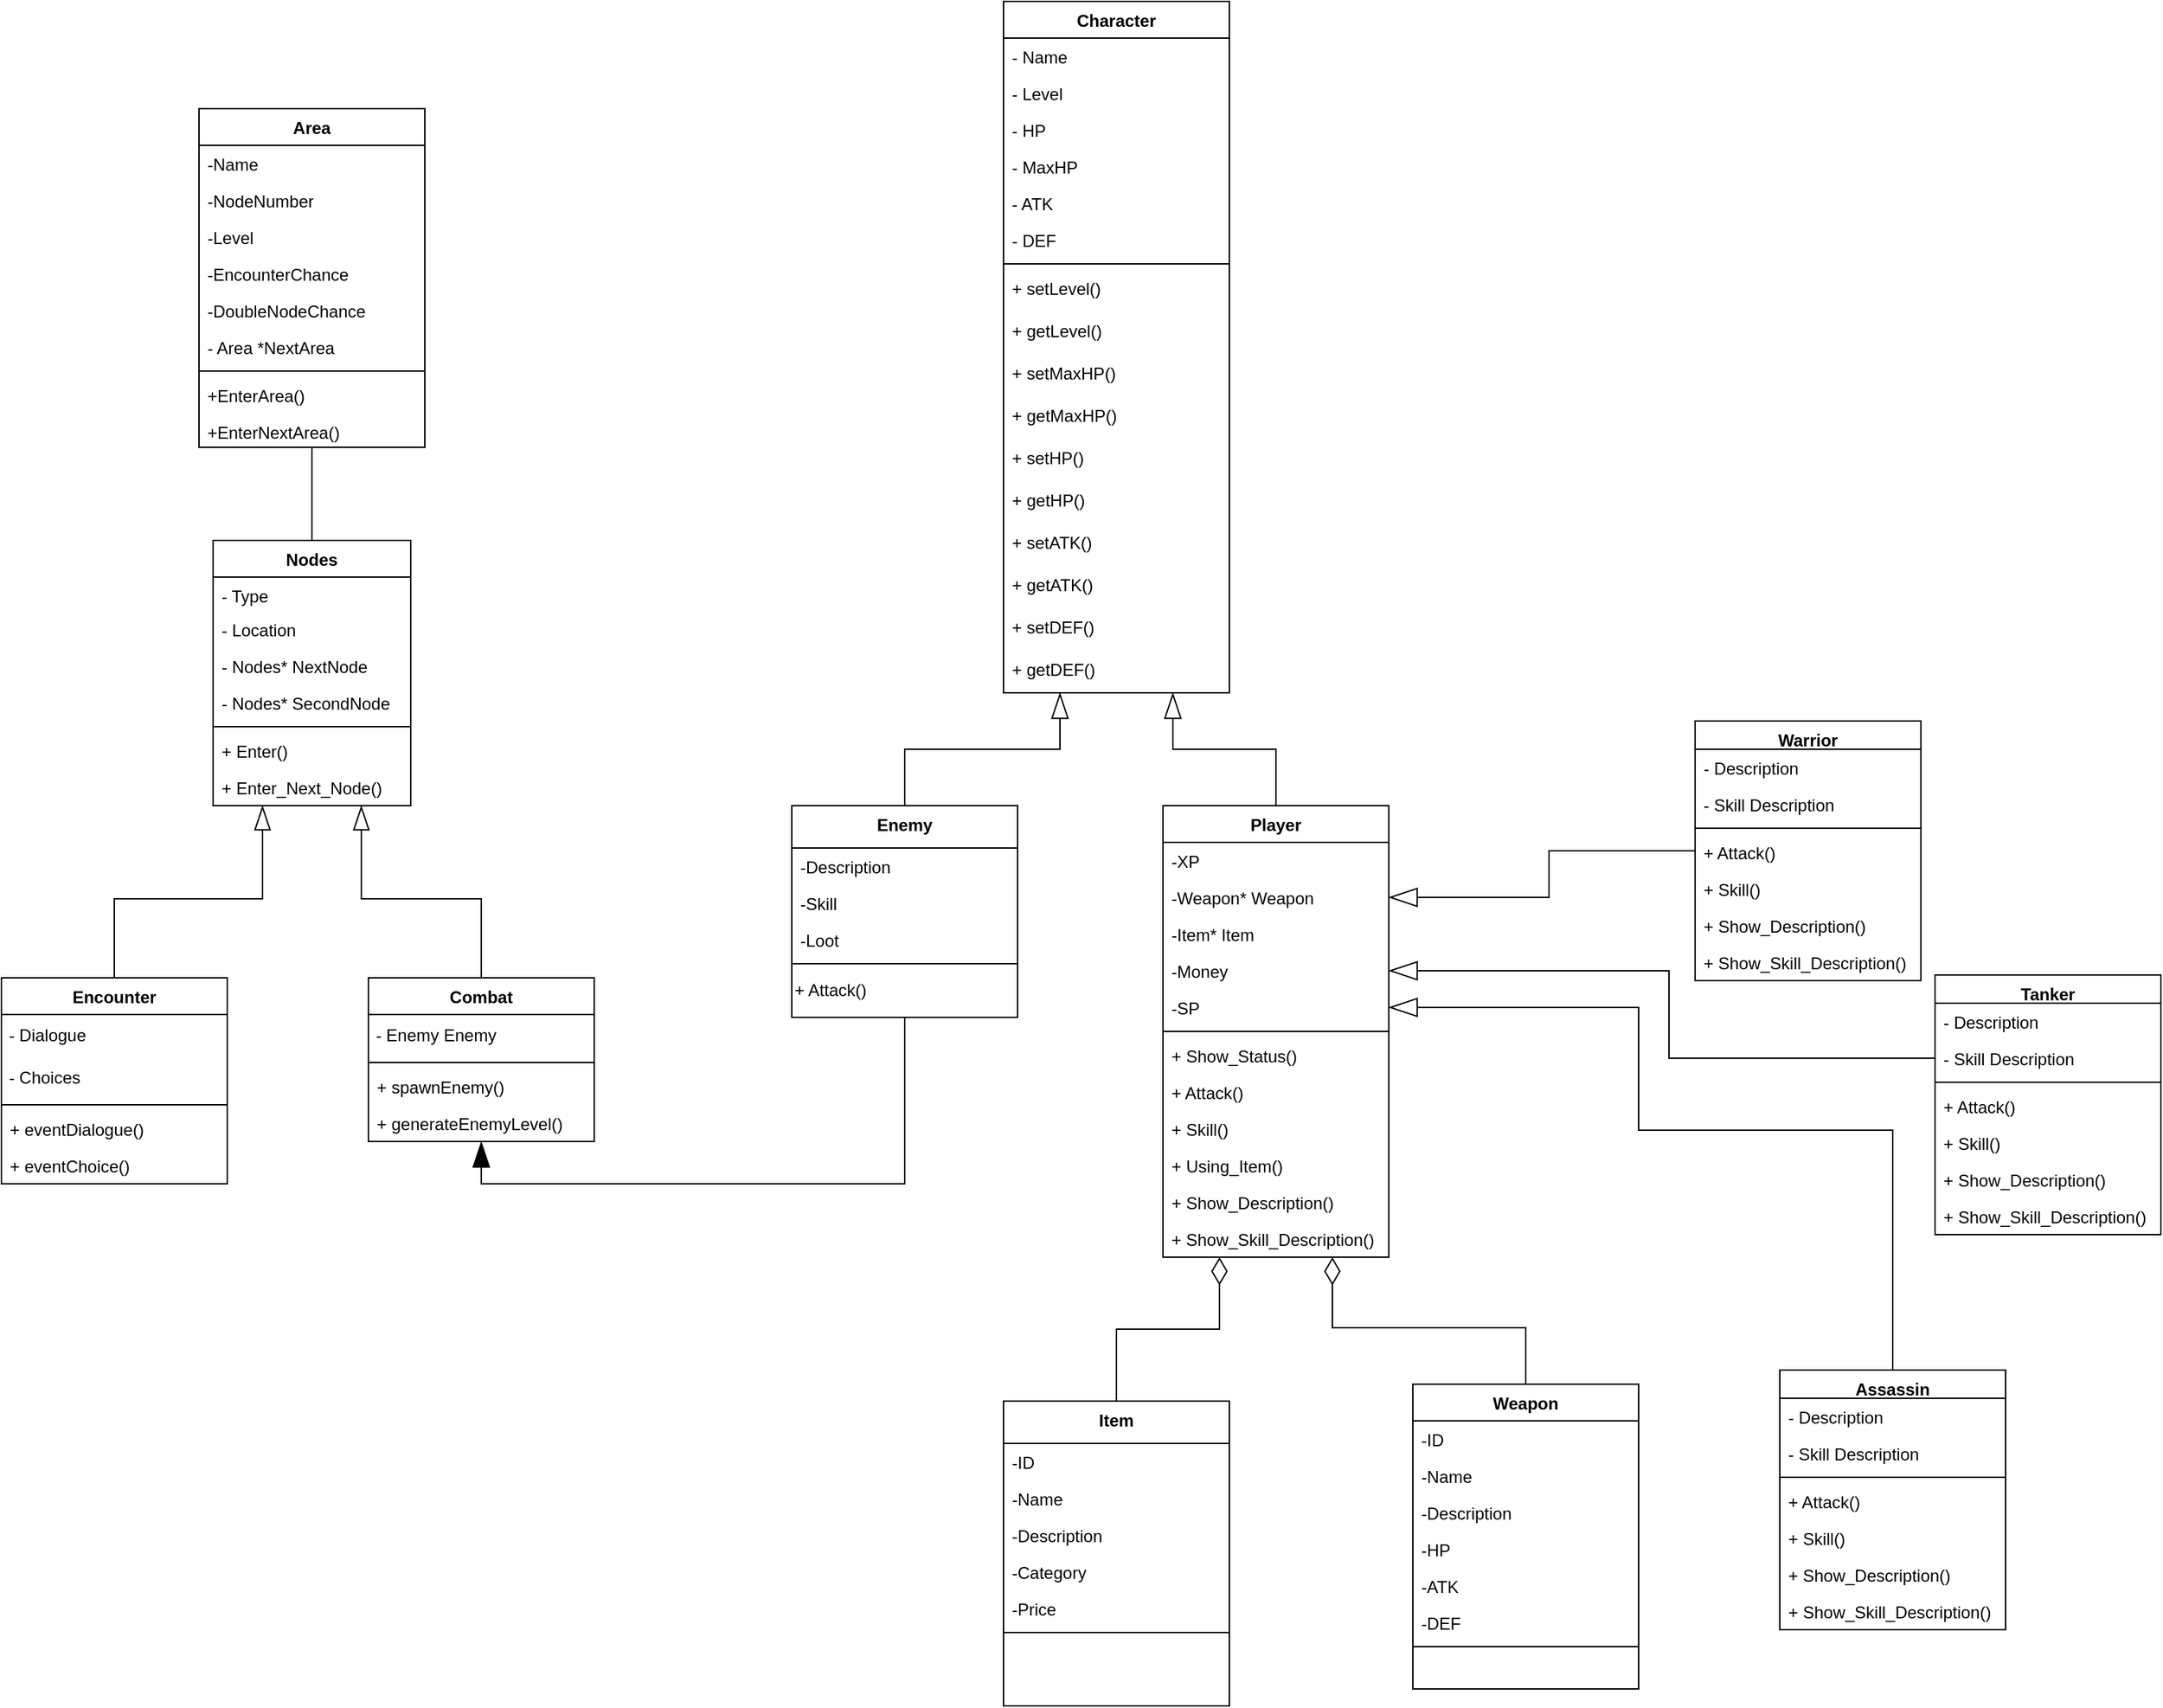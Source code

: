 <mxfile version="22.1.0" type="device">
  <diagram id="C5RBs43oDa-KdzZeNtuy" name="Page-1">
    <mxGraphModel dx="1517" dy="1617" grid="1" gridSize="10" guides="1" tooltips="1" connect="1" arrows="1" fold="1" page="1" pageScale="1" pageWidth="827" pageHeight="1169" math="0" shadow="0">
      <root>
        <mxCell id="WIyWlLk6GJQsqaUBKTNV-0" />
        <mxCell id="WIyWlLk6GJQsqaUBKTNV-1" parent="WIyWlLk6GJQsqaUBKTNV-0" />
        <mxCell id="zkfFHV4jXpPFQw0GAbJ--0" value="Character" style="swimlane;fontStyle=1;align=center;verticalAlign=top;childLayout=stackLayout;horizontal=1;startSize=26;horizontalStack=0;resizeParent=1;resizeLast=0;collapsible=1;marginBottom=0;rounded=0;shadow=0;strokeWidth=1;" parent="WIyWlLk6GJQsqaUBKTNV-1" vertex="1">
          <mxGeometry x="220" y="-50" width="160" height="490" as="geometry">
            <mxRectangle x="230" y="140" width="160" height="26" as="alternateBounds" />
          </mxGeometry>
        </mxCell>
        <mxCell id="zkfFHV4jXpPFQw0GAbJ--1" value="- Name" style="text;align=left;verticalAlign=top;spacingLeft=4;spacingRight=4;overflow=hidden;rotatable=0;points=[[0,0.5],[1,0.5]];portConstraint=eastwest;" parent="zkfFHV4jXpPFQw0GAbJ--0" vertex="1">
          <mxGeometry y="26" width="160" height="26" as="geometry" />
        </mxCell>
        <mxCell id="zkfFHV4jXpPFQw0GAbJ--2" value="- Level" style="text;align=left;verticalAlign=top;spacingLeft=4;spacingRight=4;overflow=hidden;rotatable=0;points=[[0,0.5],[1,0.5]];portConstraint=eastwest;rounded=0;shadow=0;html=0;" parent="zkfFHV4jXpPFQw0GAbJ--0" vertex="1">
          <mxGeometry y="52" width="160" height="26" as="geometry" />
        </mxCell>
        <mxCell id="zkfFHV4jXpPFQw0GAbJ--3" value="- HP" style="text;align=left;verticalAlign=top;spacingLeft=4;spacingRight=4;overflow=hidden;rotatable=0;points=[[0,0.5],[1,0.5]];portConstraint=eastwest;rounded=0;shadow=0;html=0;" parent="zkfFHV4jXpPFQw0GAbJ--0" vertex="1">
          <mxGeometry y="78" width="160" height="26" as="geometry" />
        </mxCell>
        <mxCell id="j1MBZ-xtQ5c-4s9d_Qm3-2" value="- MaxHP" style="text;strokeColor=none;fillColor=none;align=left;verticalAlign=middle;rounded=0;spacingLeft=4;spacingRight=4;" parent="zkfFHV4jXpPFQw0GAbJ--0" vertex="1">
          <mxGeometry y="104" width="160" height="26" as="geometry" />
        </mxCell>
        <mxCell id="j1MBZ-xtQ5c-4s9d_Qm3-3" value="- ATK" style="text;strokeColor=none;fillColor=none;align=left;verticalAlign=middle;rounded=0;spacingLeft=4;spacingRight=4;" parent="zkfFHV4jXpPFQw0GAbJ--0" vertex="1">
          <mxGeometry y="130" width="160" height="26" as="geometry" />
        </mxCell>
        <mxCell id="j1MBZ-xtQ5c-4s9d_Qm3-4" value="- DEF" style="text;strokeColor=none;fillColor=none;align=left;verticalAlign=middle;rounded=0;spacingLeft=4;spacingRight=4;container=0;" parent="zkfFHV4jXpPFQw0GAbJ--0" vertex="1">
          <mxGeometry y="156" width="160" height="26" as="geometry" />
        </mxCell>
        <mxCell id="zkfFHV4jXpPFQw0GAbJ--4" value="" style="line;html=1;strokeWidth=1;align=left;verticalAlign=middle;spacingTop=-1;spacingLeft=3;spacingRight=3;rotatable=0;labelPosition=right;points=[];portConstraint=eastwest;" parent="zkfFHV4jXpPFQw0GAbJ--0" vertex="1">
          <mxGeometry y="182" width="160" height="8" as="geometry" />
        </mxCell>
        <mxCell id="GW412KJ_X1RwlZY7-BEi-10" value="+ setLevel()" style="text;strokeColor=none;fillColor=none;align=left;verticalAlign=top;spacingLeft=4;spacingRight=4;overflow=hidden;rotatable=0;points=[[0,0.5],[1,0.5]];portConstraint=eastwest;whiteSpace=wrap;html=1;" parent="zkfFHV4jXpPFQw0GAbJ--0" vertex="1">
          <mxGeometry y="190" width="160" height="30" as="geometry" />
        </mxCell>
        <mxCell id="GW412KJ_X1RwlZY7-BEi-11" value="+ getLevel()" style="text;strokeColor=none;fillColor=none;align=left;verticalAlign=top;spacingLeft=4;spacingRight=4;overflow=hidden;rotatable=0;points=[[0,0.5],[1,0.5]];portConstraint=eastwest;whiteSpace=wrap;html=1;" parent="zkfFHV4jXpPFQw0GAbJ--0" vertex="1">
          <mxGeometry y="220" width="160" height="30" as="geometry" />
        </mxCell>
        <mxCell id="GW412KJ_X1RwlZY7-BEi-12" value="+ setMaxHP()" style="text;strokeColor=none;fillColor=none;align=left;verticalAlign=top;spacingLeft=4;spacingRight=4;overflow=hidden;rotatable=0;points=[[0,0.5],[1,0.5]];portConstraint=eastwest;whiteSpace=wrap;html=1;" parent="zkfFHV4jXpPFQw0GAbJ--0" vertex="1">
          <mxGeometry y="250" width="160" height="30" as="geometry" />
        </mxCell>
        <mxCell id="GW412KJ_X1RwlZY7-BEi-13" value="+ getMaxHP()" style="text;strokeColor=none;fillColor=none;align=left;verticalAlign=top;spacingLeft=4;spacingRight=4;overflow=hidden;rotatable=0;points=[[0,0.5],[1,0.5]];portConstraint=eastwest;whiteSpace=wrap;html=1;" parent="zkfFHV4jXpPFQw0GAbJ--0" vertex="1">
          <mxGeometry y="280" width="160" height="30" as="geometry" />
        </mxCell>
        <mxCell id="GW412KJ_X1RwlZY7-BEi-14" value="+ setHP()" style="text;strokeColor=none;fillColor=none;align=left;verticalAlign=top;spacingLeft=4;spacingRight=4;overflow=hidden;rotatable=0;points=[[0,0.5],[1,0.5]];portConstraint=eastwest;whiteSpace=wrap;html=1;" parent="zkfFHV4jXpPFQw0GAbJ--0" vertex="1">
          <mxGeometry y="310" width="160" height="30" as="geometry" />
        </mxCell>
        <mxCell id="GW412KJ_X1RwlZY7-BEi-15" value="+ getHP()" style="text;strokeColor=none;fillColor=none;align=left;verticalAlign=top;spacingLeft=4;spacingRight=4;overflow=hidden;rotatable=0;points=[[0,0.5],[1,0.5]];portConstraint=eastwest;whiteSpace=wrap;html=1;" parent="zkfFHV4jXpPFQw0GAbJ--0" vertex="1">
          <mxGeometry y="340" width="160" height="30" as="geometry" />
        </mxCell>
        <mxCell id="GW412KJ_X1RwlZY7-BEi-16" value="+ setATK()" style="text;strokeColor=none;fillColor=none;align=left;verticalAlign=top;spacingLeft=4;spacingRight=4;overflow=hidden;rotatable=0;points=[[0,0.5],[1,0.5]];portConstraint=eastwest;whiteSpace=wrap;html=1;" parent="zkfFHV4jXpPFQw0GAbJ--0" vertex="1">
          <mxGeometry y="370" width="160" height="30" as="geometry" />
        </mxCell>
        <mxCell id="GW412KJ_X1RwlZY7-BEi-17" value="+ getATK()" style="text;strokeColor=none;fillColor=none;align=left;verticalAlign=top;spacingLeft=4;spacingRight=4;overflow=hidden;rotatable=0;points=[[0,0.5],[1,0.5]];portConstraint=eastwest;whiteSpace=wrap;html=1;" parent="zkfFHV4jXpPFQw0GAbJ--0" vertex="1">
          <mxGeometry y="400" width="160" height="30" as="geometry" />
        </mxCell>
        <mxCell id="GW412KJ_X1RwlZY7-BEi-18" value="+ setDEF()" style="text;strokeColor=none;fillColor=none;align=left;verticalAlign=top;spacingLeft=4;spacingRight=4;overflow=hidden;rotatable=0;points=[[0,0.5],[1,0.5]];portConstraint=eastwest;whiteSpace=wrap;html=1;" parent="zkfFHV4jXpPFQw0GAbJ--0" vertex="1">
          <mxGeometry y="430" width="160" height="30" as="geometry" />
        </mxCell>
        <mxCell id="GW412KJ_X1RwlZY7-BEi-19" value="+ getDEF()" style="text;strokeColor=none;fillColor=none;align=left;verticalAlign=top;spacingLeft=4;spacingRight=4;overflow=hidden;rotatable=0;points=[[0,0.5],[1,0.5]];portConstraint=eastwest;whiteSpace=wrap;html=1;" parent="zkfFHV4jXpPFQw0GAbJ--0" vertex="1">
          <mxGeometry y="460" width="160" height="30" as="geometry" />
        </mxCell>
        <mxCell id="zkfFHV4jXpPFQw0GAbJ--17" value="Player" style="swimlane;fontStyle=1;align=center;verticalAlign=top;childLayout=stackLayout;horizontal=1;startSize=26;horizontalStack=0;resizeParent=1;resizeLast=0;collapsible=1;marginBottom=0;rounded=0;shadow=0;strokeWidth=1;" parent="WIyWlLk6GJQsqaUBKTNV-1" vertex="1">
          <mxGeometry x="333" y="520" width="160" height="320" as="geometry">
            <mxRectangle x="550" y="140" width="160" height="26" as="alternateBounds" />
          </mxGeometry>
        </mxCell>
        <mxCell id="zkfFHV4jXpPFQw0GAbJ--18" value="-XP" style="text;align=left;verticalAlign=top;spacingLeft=4;spacingRight=4;overflow=hidden;rotatable=0;points=[[0,0.5],[1,0.5]];portConstraint=eastwest;" parent="zkfFHV4jXpPFQw0GAbJ--17" vertex="1">
          <mxGeometry y="26" width="160" height="26" as="geometry" />
        </mxCell>
        <mxCell id="zkfFHV4jXpPFQw0GAbJ--19" value="-Weapon* Weapon" style="text;align=left;verticalAlign=top;spacingLeft=4;spacingRight=4;overflow=hidden;rotatable=0;points=[[0,0.5],[1,0.5]];portConstraint=eastwest;rounded=0;shadow=0;html=0;" parent="zkfFHV4jXpPFQw0GAbJ--17" vertex="1">
          <mxGeometry y="52" width="160" height="26" as="geometry" />
        </mxCell>
        <mxCell id="zkfFHV4jXpPFQw0GAbJ--20" value="-Item* Item" style="text;align=left;verticalAlign=top;spacingLeft=4;spacingRight=4;overflow=hidden;rotatable=0;points=[[0,0.5],[1,0.5]];portConstraint=eastwest;rounded=0;shadow=0;html=0;" parent="zkfFHV4jXpPFQw0GAbJ--17" vertex="1">
          <mxGeometry y="78" width="160" height="26" as="geometry" />
        </mxCell>
        <mxCell id="zkfFHV4jXpPFQw0GAbJ--21" value="-Money" style="text;align=left;verticalAlign=top;spacingLeft=4;spacingRight=4;overflow=hidden;rotatable=0;points=[[0,0.5],[1,0.5]];portConstraint=eastwest;rounded=0;shadow=0;html=0;" parent="zkfFHV4jXpPFQw0GAbJ--17" vertex="1">
          <mxGeometry y="104" width="160" height="26" as="geometry" />
        </mxCell>
        <mxCell id="zkfFHV4jXpPFQw0GAbJ--22" value="-SP" style="text;align=left;verticalAlign=top;spacingLeft=4;spacingRight=4;overflow=hidden;rotatable=0;points=[[0,0.5],[1,0.5]];portConstraint=eastwest;rounded=0;shadow=0;html=0;" parent="zkfFHV4jXpPFQw0GAbJ--17" vertex="1">
          <mxGeometry y="130" width="160" height="26" as="geometry" />
        </mxCell>
        <mxCell id="zkfFHV4jXpPFQw0GAbJ--23" value="" style="line;html=1;strokeWidth=1;align=left;verticalAlign=middle;spacingTop=-1;spacingLeft=3;spacingRight=3;rotatable=0;labelPosition=right;points=[];portConstraint=eastwest;" parent="zkfFHV4jXpPFQw0GAbJ--17" vertex="1">
          <mxGeometry y="156" width="160" height="8" as="geometry" />
        </mxCell>
        <mxCell id="NoEFr3qqF8aWPMN4GbIH-27" value="+ Show_Status()" style="text;strokeColor=none;fillColor=none;align=left;verticalAlign=top;spacingLeft=4;spacingRight=4;overflow=hidden;rotatable=0;points=[[0,0.5],[1,0.5]];portConstraint=eastwest;whiteSpace=wrap;html=1;" parent="zkfFHV4jXpPFQw0GAbJ--17" vertex="1">
          <mxGeometry y="164" width="160" height="26" as="geometry" />
        </mxCell>
        <mxCell id="NoEFr3qqF8aWPMN4GbIH-24" value="+ Attack()" style="text;strokeColor=none;fillColor=none;align=left;verticalAlign=top;spacingLeft=4;spacingRight=4;overflow=hidden;rotatable=0;points=[[0,0.5],[1,0.5]];portConstraint=eastwest;whiteSpace=wrap;html=1;" parent="zkfFHV4jXpPFQw0GAbJ--17" vertex="1">
          <mxGeometry y="190" width="160" height="26" as="geometry" />
        </mxCell>
        <mxCell id="NoEFr3qqF8aWPMN4GbIH-25" value="+ Skill()" style="text;strokeColor=none;fillColor=none;align=left;verticalAlign=top;spacingLeft=4;spacingRight=4;overflow=hidden;rotatable=0;points=[[0,0.5],[1,0.5]];portConstraint=eastwest;whiteSpace=wrap;html=1;" parent="zkfFHV4jXpPFQw0GAbJ--17" vertex="1">
          <mxGeometry y="216" width="160" height="26" as="geometry" />
        </mxCell>
        <mxCell id="NoEFr3qqF8aWPMN4GbIH-26" value="+ Using_Item()" style="text;strokeColor=none;fillColor=none;align=left;verticalAlign=top;spacingLeft=4;spacingRight=4;overflow=hidden;rotatable=0;points=[[0,0.5],[1,0.5]];portConstraint=eastwest;whiteSpace=wrap;html=1;" parent="zkfFHV4jXpPFQw0GAbJ--17" vertex="1">
          <mxGeometry y="242" width="160" height="26" as="geometry" />
        </mxCell>
        <mxCell id="1esIye4fEpsCU5UyYnM3-0" value="+ Show_Description()" style="text;strokeColor=none;fillColor=none;align=left;verticalAlign=top;spacingLeft=4;spacingRight=4;overflow=hidden;rotatable=0;points=[[0,0.5],[1,0.5]];portConstraint=eastwest;whiteSpace=wrap;html=1;" parent="zkfFHV4jXpPFQw0GAbJ--17" vertex="1">
          <mxGeometry y="268" width="160" height="26" as="geometry" />
        </mxCell>
        <mxCell id="1esIye4fEpsCU5UyYnM3-1" value="+ Show_Skill_Description()" style="text;strokeColor=none;fillColor=none;align=left;verticalAlign=top;spacingLeft=4;spacingRight=4;overflow=hidden;rotatable=0;points=[[0,0.5],[1,0.5]];portConstraint=eastwest;whiteSpace=wrap;html=1;" parent="zkfFHV4jXpPFQw0GAbJ--17" vertex="1">
          <mxGeometry y="294" width="160" height="26" as="geometry" />
        </mxCell>
        <mxCell id="j1MBZ-xtQ5c-4s9d_Qm3-5" value="" style="endArrow=blockThin;endSize=16;endFill=0;html=1;rounded=0;exitX=0.5;exitY=0;exitDx=0;exitDy=0;entryX=0.75;entryY=1;entryDx=0;entryDy=0;edgeStyle=orthogonalEdgeStyle;" parent="WIyWlLk6GJQsqaUBKTNV-1" source="zkfFHV4jXpPFQw0GAbJ--17" target="zkfFHV4jXpPFQw0GAbJ--0" edge="1">
          <mxGeometry width="160" relative="1" as="geometry">
            <mxPoint x="290" y="440" as="sourcePoint" />
            <mxPoint x="300" y="330" as="targetPoint" />
          </mxGeometry>
        </mxCell>
        <mxCell id="j1MBZ-xtQ5c-4s9d_Qm3-16" value="Enemy" style="swimlane;fontStyle=1;align=center;verticalAlign=top;childLayout=stackLayout;horizontal=1;startSize=30;horizontalStack=0;resizeParent=1;resizeLast=0;collapsible=1;marginBottom=0;rounded=0;shadow=0;strokeWidth=1;" parent="WIyWlLk6GJQsqaUBKTNV-1" vertex="1">
          <mxGeometry x="70" y="520" width="160" height="150" as="geometry">
            <mxRectangle x="550" y="140" width="160" height="26" as="alternateBounds" />
          </mxGeometry>
        </mxCell>
        <mxCell id="j1MBZ-xtQ5c-4s9d_Qm3-17" value="-Description" style="text;align=left;verticalAlign=top;spacingLeft=4;spacingRight=4;overflow=hidden;rotatable=0;points=[[0,0.5],[1,0.5]];portConstraint=eastwest;" parent="j1MBZ-xtQ5c-4s9d_Qm3-16" vertex="1">
          <mxGeometry y="30" width="160" height="26" as="geometry" />
        </mxCell>
        <mxCell id="j1MBZ-xtQ5c-4s9d_Qm3-18" value="-Skill" style="text;align=left;verticalAlign=top;spacingLeft=4;spacingRight=4;overflow=hidden;rotatable=0;points=[[0,0.5],[1,0.5]];portConstraint=eastwest;rounded=0;shadow=0;html=0;" parent="j1MBZ-xtQ5c-4s9d_Qm3-16" vertex="1">
          <mxGeometry y="56" width="160" height="26" as="geometry" />
        </mxCell>
        <mxCell id="j1MBZ-xtQ5c-4s9d_Qm3-19" value="-Loot" style="text;align=left;verticalAlign=top;spacingLeft=4;spacingRight=4;overflow=hidden;rotatable=0;points=[[0,0.5],[1,0.5]];portConstraint=eastwest;rounded=0;shadow=0;html=0;" parent="j1MBZ-xtQ5c-4s9d_Qm3-16" vertex="1">
          <mxGeometry y="82" width="160" height="26" as="geometry" />
        </mxCell>
        <mxCell id="j1MBZ-xtQ5c-4s9d_Qm3-22" value="" style="line;html=1;strokeWidth=1;align=left;verticalAlign=middle;spacingTop=-1;spacingLeft=3;spacingRight=3;rotatable=0;labelPosition=right;points=[];portConstraint=eastwest;" parent="j1MBZ-xtQ5c-4s9d_Qm3-16" vertex="1">
          <mxGeometry y="108" width="160" height="8" as="geometry" />
        </mxCell>
        <mxCell id="gaWIYoMzO8PmXiTsMrva-2" value="+ Attack()" style="text;html=1;align=left;verticalAlign=middle;resizable=0;points=[];autosize=1;strokeColor=none;fillColor=none;" parent="j1MBZ-xtQ5c-4s9d_Qm3-16" vertex="1">
          <mxGeometry y="116" width="160" height="30" as="geometry" />
        </mxCell>
        <mxCell id="j1MBZ-xtQ5c-4s9d_Qm3-31" value="" style="endArrow=blockThin;endSize=16;endFill=0;html=1;rounded=0;exitX=0.5;exitY=0;exitDx=0;exitDy=0;entryX=0.25;entryY=1;entryDx=0;entryDy=0;edgeStyle=orthogonalEdgeStyle;" parent="WIyWlLk6GJQsqaUBKTNV-1" source="j1MBZ-xtQ5c-4s9d_Qm3-16" target="zkfFHV4jXpPFQw0GAbJ--0" edge="1">
          <mxGeometry width="160" relative="1" as="geometry">
            <mxPoint x="390" y="460" as="sourcePoint" />
            <mxPoint x="270" y="336" as="targetPoint" />
          </mxGeometry>
        </mxCell>
        <mxCell id="1esIye4fEpsCU5UyYnM3-3" style="edgeStyle=orthogonalEdgeStyle;rounded=0;orthogonalLoop=1;jettySize=auto;html=1;exitX=0.5;exitY=0;exitDx=0;exitDy=0;endArrow=diamondThin;endFill=0;endSize=17;entryX=0.75;entryY=1;entryDx=0;entryDy=0;" parent="WIyWlLk6GJQsqaUBKTNV-1" source="j1MBZ-xtQ5c-4s9d_Qm3-32" target="zkfFHV4jXpPFQw0GAbJ--17" edge="1">
          <mxGeometry relative="1" as="geometry">
            <mxPoint x="510" y="850" as="targetPoint" />
          </mxGeometry>
        </mxCell>
        <mxCell id="j1MBZ-xtQ5c-4s9d_Qm3-32" value="Weapon" style="swimlane;fontStyle=1;align=center;verticalAlign=top;childLayout=stackLayout;horizontal=1;startSize=26;horizontalStack=0;resizeParent=1;resizeLast=0;collapsible=1;marginBottom=0;rounded=0;shadow=0;strokeWidth=1;" parent="WIyWlLk6GJQsqaUBKTNV-1" vertex="1">
          <mxGeometry x="510" y="930" width="160" height="216" as="geometry">
            <mxRectangle x="550" y="140" width="160" height="26" as="alternateBounds" />
          </mxGeometry>
        </mxCell>
        <mxCell id="j1MBZ-xtQ5c-4s9d_Qm3-33" value="-ID" style="text;align=left;verticalAlign=top;spacingLeft=4;spacingRight=4;overflow=hidden;rotatable=0;points=[[0,0.5],[1,0.5]];portConstraint=eastwest;" parent="j1MBZ-xtQ5c-4s9d_Qm3-32" vertex="1">
          <mxGeometry y="26" width="160" height="26" as="geometry" />
        </mxCell>
        <mxCell id="j1MBZ-xtQ5c-4s9d_Qm3-34" value="-Name" style="text;align=left;verticalAlign=top;spacingLeft=4;spacingRight=4;overflow=hidden;rotatable=0;points=[[0,0.5],[1,0.5]];portConstraint=eastwest;rounded=0;shadow=0;html=0;" parent="j1MBZ-xtQ5c-4s9d_Qm3-32" vertex="1">
          <mxGeometry y="52" width="160" height="26" as="geometry" />
        </mxCell>
        <mxCell id="j1MBZ-xtQ5c-4s9d_Qm3-35" value="-Description" style="text;align=left;verticalAlign=top;spacingLeft=4;spacingRight=4;overflow=hidden;rotatable=0;points=[[0,0.5],[1,0.5]];portConstraint=eastwest;rounded=0;shadow=0;html=0;" parent="j1MBZ-xtQ5c-4s9d_Qm3-32" vertex="1">
          <mxGeometry y="78" width="160" height="26" as="geometry" />
        </mxCell>
        <mxCell id="j1MBZ-xtQ5c-4s9d_Qm3-37" value="-HP" style="text;align=left;verticalAlign=top;spacingLeft=4;spacingRight=4;overflow=hidden;rotatable=0;points=[[0,0.5],[1,0.5]];portConstraint=eastwest;rounded=0;shadow=0;html=0;" parent="j1MBZ-xtQ5c-4s9d_Qm3-32" vertex="1">
          <mxGeometry y="104" width="160" height="26" as="geometry" />
        </mxCell>
        <mxCell id="j1MBZ-xtQ5c-4s9d_Qm3-36" value="-ATK" style="text;align=left;verticalAlign=top;spacingLeft=4;spacingRight=4;overflow=hidden;rotatable=0;points=[[0,0.5],[1,0.5]];portConstraint=eastwest;rounded=0;shadow=0;html=0;" parent="j1MBZ-xtQ5c-4s9d_Qm3-32" vertex="1">
          <mxGeometry y="130" width="160" height="26" as="geometry" />
        </mxCell>
        <mxCell id="j1MBZ-xtQ5c-4s9d_Qm3-46" value="-DEF" style="text;align=left;verticalAlign=top;spacingLeft=4;spacingRight=4;overflow=hidden;rotatable=0;points=[[0,0.5],[1,0.5]];portConstraint=eastwest;rounded=0;shadow=0;html=0;" parent="j1MBZ-xtQ5c-4s9d_Qm3-32" vertex="1">
          <mxGeometry y="156" width="160" height="26" as="geometry" />
        </mxCell>
        <mxCell id="j1MBZ-xtQ5c-4s9d_Qm3-38" value="" style="line;html=1;strokeWidth=1;align=left;verticalAlign=middle;spacingTop=-1;spacingLeft=3;spacingRight=3;rotatable=0;labelPosition=right;points=[];portConstraint=eastwest;" parent="j1MBZ-xtQ5c-4s9d_Qm3-32" vertex="1">
          <mxGeometry y="182" width="160" height="8" as="geometry" />
        </mxCell>
        <mxCell id="j1MBZ-xtQ5c-4s9d_Qm3-39" value="Item" style="swimlane;fontStyle=1;align=center;verticalAlign=top;childLayout=stackLayout;horizontal=1;startSize=30;horizontalStack=0;resizeParent=1;resizeLast=0;collapsible=1;marginBottom=0;rounded=0;shadow=0;strokeWidth=1;" parent="WIyWlLk6GJQsqaUBKTNV-1" vertex="1">
          <mxGeometry x="220" y="942" width="160" height="216" as="geometry">
            <mxRectangle x="550" y="140" width="160" height="26" as="alternateBounds" />
          </mxGeometry>
        </mxCell>
        <mxCell id="j1MBZ-xtQ5c-4s9d_Qm3-40" value="-ID" style="text;align=left;verticalAlign=top;spacingLeft=4;spacingRight=4;overflow=hidden;rotatable=0;points=[[0,0.5],[1,0.5]];portConstraint=eastwest;" parent="j1MBZ-xtQ5c-4s9d_Qm3-39" vertex="1">
          <mxGeometry y="30" width="160" height="26" as="geometry" />
        </mxCell>
        <mxCell id="j1MBZ-xtQ5c-4s9d_Qm3-41" value="-Name" style="text;align=left;verticalAlign=top;spacingLeft=4;spacingRight=4;overflow=hidden;rotatable=0;points=[[0,0.5],[1,0.5]];portConstraint=eastwest;rounded=0;shadow=0;html=0;" parent="j1MBZ-xtQ5c-4s9d_Qm3-39" vertex="1">
          <mxGeometry y="56" width="160" height="26" as="geometry" />
        </mxCell>
        <mxCell id="j1MBZ-xtQ5c-4s9d_Qm3-42" value="-Description" style="text;align=left;verticalAlign=top;spacingLeft=4;spacingRight=4;overflow=hidden;rotatable=0;points=[[0,0.5],[1,0.5]];portConstraint=eastwest;rounded=0;shadow=0;html=0;" parent="j1MBZ-xtQ5c-4s9d_Qm3-39" vertex="1">
          <mxGeometry y="82" width="160" height="26" as="geometry" />
        </mxCell>
        <mxCell id="j1MBZ-xtQ5c-4s9d_Qm3-44" value="-Category" style="text;align=left;verticalAlign=top;spacingLeft=4;spacingRight=4;overflow=hidden;rotatable=0;points=[[0,0.5],[1,0.5]];portConstraint=eastwest;rounded=0;shadow=0;html=0;" parent="j1MBZ-xtQ5c-4s9d_Qm3-39" vertex="1">
          <mxGeometry y="108" width="160" height="26" as="geometry" />
        </mxCell>
        <mxCell id="j1MBZ-xtQ5c-4s9d_Qm3-45" value="-Price" style="text;align=left;verticalAlign=top;spacingLeft=4;spacingRight=4;overflow=hidden;rotatable=0;points=[[0,0.5],[1,0.5]];portConstraint=eastwest;rounded=0;shadow=0;html=0;" parent="j1MBZ-xtQ5c-4s9d_Qm3-39" vertex="1">
          <mxGeometry y="134" width="160" height="26" as="geometry" />
        </mxCell>
        <mxCell id="j1MBZ-xtQ5c-4s9d_Qm3-43" value="" style="line;html=1;strokeWidth=1;align=left;verticalAlign=middle;spacingTop=-1;spacingLeft=3;spacingRight=3;rotatable=0;labelPosition=right;points=[];portConstraint=eastwest;" parent="j1MBZ-xtQ5c-4s9d_Qm3-39" vertex="1">
          <mxGeometry y="160" width="160" height="8" as="geometry" />
        </mxCell>
        <mxCell id="j1MBZ-xtQ5c-4s9d_Qm3-50" value="" style="endArrow=diamondThin;endSize=17;endFill=0;html=1;rounded=0;exitX=0.5;exitY=0;exitDx=0;exitDy=0;edgeStyle=orthogonalEdgeStyle;entryX=0.25;entryY=1;entryDx=0;entryDy=0;" parent="WIyWlLk6GJQsqaUBKTNV-1" source="j1MBZ-xtQ5c-4s9d_Qm3-39" target="zkfFHV4jXpPFQw0GAbJ--17" edge="1">
          <mxGeometry width="160" relative="1" as="geometry">
            <mxPoint x="50" y="780" as="sourcePoint" />
            <mxPoint x="450" y="760" as="targetPoint" />
          </mxGeometry>
        </mxCell>
        <mxCell id="NoEFr3qqF8aWPMN4GbIH-1" style="edgeStyle=orthogonalEdgeStyle;rounded=0;orthogonalLoop=1;jettySize=auto;html=1;endArrow=blockThin;endFill=0;endSize=18;entryX=1;entryY=0.5;entryDx=0;entryDy=0;" parent="WIyWlLk6GJQsqaUBKTNV-1" source="GW412KJ_X1RwlZY7-BEi-20" target="zkfFHV4jXpPFQw0GAbJ--19" edge="1">
          <mxGeometry relative="1" as="geometry">
            <mxPoint x="710" y="650" as="targetPoint" />
          </mxGeometry>
        </mxCell>
        <mxCell id="GW412KJ_X1RwlZY7-BEi-20" value="Warrior" style="swimlane;fontStyle=1;align=center;verticalAlign=top;childLayout=stackLayout;horizontal=1;startSize=20;horizontalStack=0;resizeParent=1;resizeParentMax=0;resizeLast=0;collapsible=1;marginBottom=0;whiteSpace=wrap;html=1;" parent="WIyWlLk6GJQsqaUBKTNV-1" vertex="1">
          <mxGeometry x="710" y="460" width="160" height="184" as="geometry">
            <mxRectangle x="710" y="460" width="80" height="30" as="alternateBounds" />
          </mxGeometry>
        </mxCell>
        <mxCell id="NoEFr3qqF8aWPMN4GbIH-4" value="- Description" style="text;strokeColor=none;fillColor=none;align=left;verticalAlign=top;spacingLeft=4;spacingRight=4;overflow=hidden;rotatable=0;points=[[0,0.5],[1,0.5]];portConstraint=eastwest;whiteSpace=wrap;html=1;" parent="GW412KJ_X1RwlZY7-BEi-20" vertex="1">
          <mxGeometry y="20" width="160" height="26" as="geometry" />
        </mxCell>
        <mxCell id="NoEFr3qqF8aWPMN4GbIH-5" value="- Skill Description" style="text;strokeColor=none;fillColor=none;align=left;verticalAlign=top;spacingLeft=4;spacingRight=4;overflow=hidden;rotatable=0;points=[[0,0.5],[1,0.5]];portConstraint=eastwest;whiteSpace=wrap;html=1;" parent="GW412KJ_X1RwlZY7-BEi-20" vertex="1">
          <mxGeometry y="46" width="160" height="26" as="geometry" />
        </mxCell>
        <mxCell id="GW412KJ_X1RwlZY7-BEi-22" value="" style="line;strokeWidth=1;fillColor=none;align=left;verticalAlign=middle;spacingTop=-1;spacingLeft=3;spacingRight=3;rotatable=0;labelPosition=right;points=[];portConstraint=eastwest;strokeColor=inherit;" parent="GW412KJ_X1RwlZY7-BEi-20" vertex="1">
          <mxGeometry y="72" width="160" height="8" as="geometry" />
        </mxCell>
        <mxCell id="GW412KJ_X1RwlZY7-BEi-23" value="+ Attack()" style="text;strokeColor=none;fillColor=none;align=left;verticalAlign=top;spacingLeft=4;spacingRight=4;overflow=hidden;rotatable=0;points=[[0,0.5],[1,0.5]];portConstraint=eastwest;whiteSpace=wrap;html=1;" parent="GW412KJ_X1RwlZY7-BEi-20" vertex="1">
          <mxGeometry y="80" width="160" height="26" as="geometry" />
        </mxCell>
        <mxCell id="NoEFr3qqF8aWPMN4GbIH-2" value="+ Skill()" style="text;strokeColor=none;fillColor=none;align=left;verticalAlign=top;spacingLeft=4;spacingRight=4;overflow=hidden;rotatable=0;points=[[0,0.5],[1,0.5]];portConstraint=eastwest;whiteSpace=wrap;html=1;" parent="GW412KJ_X1RwlZY7-BEi-20" vertex="1">
          <mxGeometry y="106" width="160" height="26" as="geometry" />
        </mxCell>
        <mxCell id="1esIye4fEpsCU5UyYnM3-4" value="+ Show_Description()" style="text;strokeColor=none;fillColor=none;align=left;verticalAlign=top;spacingLeft=4;spacingRight=4;overflow=hidden;rotatable=0;points=[[0,0.5],[1,0.5]];portConstraint=eastwest;whiteSpace=wrap;html=1;" parent="GW412KJ_X1RwlZY7-BEi-20" vertex="1">
          <mxGeometry y="132" width="160" height="26" as="geometry" />
        </mxCell>
        <mxCell id="1esIye4fEpsCU5UyYnM3-5" value="+ Show_Skill_Description()" style="text;strokeColor=none;fillColor=none;align=left;verticalAlign=top;spacingLeft=4;spacingRight=4;overflow=hidden;rotatable=0;points=[[0,0.5],[1,0.5]];portConstraint=eastwest;whiteSpace=wrap;html=1;" parent="GW412KJ_X1RwlZY7-BEi-20" vertex="1">
          <mxGeometry y="158" width="160" height="26" as="geometry" />
        </mxCell>
        <mxCell id="VRXg3funHBfMm75nyVXk-7" value="Area" style="swimlane;fontStyle=1;align=center;verticalAlign=top;childLayout=stackLayout;horizontal=1;startSize=26;horizontalStack=0;resizeParent=1;resizeParentMax=0;resizeLast=0;collapsible=1;marginBottom=0;whiteSpace=wrap;html=1;container=0;" parent="WIyWlLk6GJQsqaUBKTNV-1" vertex="1">
          <mxGeometry x="-350" y="26" width="160" height="240" as="geometry" />
        </mxCell>
        <mxCell id="VRXg3funHBfMm75nyVXk-8" value="-Name" style="text;strokeColor=none;fillColor=none;align=left;verticalAlign=top;spacingLeft=4;spacingRight=4;overflow=hidden;rotatable=0;points=[[0,0.5],[1,0.5]];portConstraint=eastwest;whiteSpace=wrap;html=1;" parent="VRXg3funHBfMm75nyVXk-7" vertex="1">
          <mxGeometry y="26" width="160" height="26" as="geometry" />
        </mxCell>
        <mxCell id="VRXg3funHBfMm75nyVXk-12" value="-NodeNumber" style="text;strokeColor=none;fillColor=none;align=left;verticalAlign=top;spacingLeft=4;spacingRight=4;overflow=hidden;rotatable=0;points=[[0,0.5],[1,0.5]];portConstraint=eastwest;whiteSpace=wrap;html=1;" parent="VRXg3funHBfMm75nyVXk-7" vertex="1">
          <mxGeometry y="52" width="160" height="26" as="geometry" />
        </mxCell>
        <mxCell id="VRXg3funHBfMm75nyVXk-9" value="-Level" style="text;strokeColor=none;fillColor=none;align=left;verticalAlign=top;spacingLeft=4;spacingRight=4;overflow=hidden;rotatable=0;points=[[0,0.5],[1,0.5]];portConstraint=eastwest;whiteSpace=wrap;html=1;" parent="VRXg3funHBfMm75nyVXk-7" vertex="1">
          <mxGeometry y="78" width="160" height="26" as="geometry" />
        </mxCell>
        <mxCell id="VRXg3funHBfMm75nyVXk-14" value="-EncounterChance" style="text;strokeColor=none;fillColor=none;align=left;verticalAlign=top;spacingLeft=4;spacingRight=4;overflow=hidden;rotatable=0;points=[[0,0.5],[1,0.5]];portConstraint=eastwest;whiteSpace=wrap;html=1;" parent="VRXg3funHBfMm75nyVXk-7" vertex="1">
          <mxGeometry y="104" width="160" height="26" as="geometry" />
        </mxCell>
        <mxCell id="VRXg3funHBfMm75nyVXk-13" value="-DoubleNodeChance" style="text;strokeColor=none;fillColor=none;align=left;verticalAlign=top;spacingLeft=4;spacingRight=4;overflow=hidden;rotatable=0;points=[[0,0.5],[1,0.5]];portConstraint=eastwest;whiteSpace=wrap;html=1;" parent="VRXg3funHBfMm75nyVXk-7" vertex="1">
          <mxGeometry y="130" width="160" height="26" as="geometry" />
        </mxCell>
        <mxCell id="gaWIYoMzO8PmXiTsMrva-3" value="- Area *NextArea" style="text;strokeColor=none;fillColor=none;align=left;verticalAlign=top;spacingLeft=4;spacingRight=4;overflow=hidden;rotatable=0;points=[[0,0.5],[1,0.5]];portConstraint=eastwest;whiteSpace=wrap;html=1;" parent="VRXg3funHBfMm75nyVXk-7" vertex="1">
          <mxGeometry y="156" width="160" height="26" as="geometry" />
        </mxCell>
        <mxCell id="VRXg3funHBfMm75nyVXk-10" value="" style="line;strokeWidth=1;fillColor=none;align=left;verticalAlign=middle;spacingTop=-1;spacingLeft=3;spacingRight=3;rotatable=0;labelPosition=right;points=[];portConstraint=eastwest;strokeColor=inherit;" parent="VRXg3funHBfMm75nyVXk-7" vertex="1">
          <mxGeometry y="182" width="160" height="8" as="geometry" />
        </mxCell>
        <mxCell id="VRXg3funHBfMm75nyVXk-11" value="+EnterArea()" style="text;strokeColor=none;fillColor=none;align=left;verticalAlign=top;spacingLeft=4;spacingRight=4;overflow=hidden;rotatable=0;points=[[0,0.5],[1,0.5]];portConstraint=eastwest;whiteSpace=wrap;html=1;" parent="VRXg3funHBfMm75nyVXk-7" vertex="1">
          <mxGeometry y="190" width="160" height="26" as="geometry" />
        </mxCell>
        <mxCell id="gaWIYoMzO8PmXiTsMrva-4" value="+EnterNextArea()" style="text;strokeColor=none;fillColor=none;align=left;verticalAlign=top;spacingLeft=4;spacingRight=4;overflow=hidden;rotatable=0;points=[[0,0.5],[1,0.5]];portConstraint=eastwest;whiteSpace=wrap;html=1;" parent="VRXg3funHBfMm75nyVXk-7" vertex="1">
          <mxGeometry y="216" width="160" height="24" as="geometry" />
        </mxCell>
        <mxCell id="NoEFr3qqF8aWPMN4GbIH-6" value="Tanker" style="swimlane;fontStyle=1;align=center;verticalAlign=top;childLayout=stackLayout;horizontal=1;startSize=20;horizontalStack=0;resizeParent=1;resizeParentMax=0;resizeLast=0;collapsible=1;marginBottom=0;whiteSpace=wrap;html=1;" parent="WIyWlLk6GJQsqaUBKTNV-1" vertex="1">
          <mxGeometry x="880" y="640" width="160" height="184" as="geometry">
            <mxRectangle x="820" y="610" width="80" height="30" as="alternateBounds" />
          </mxGeometry>
        </mxCell>
        <mxCell id="NoEFr3qqF8aWPMN4GbIH-7" value="- Description" style="text;strokeColor=none;fillColor=none;align=left;verticalAlign=top;spacingLeft=4;spacingRight=4;overflow=hidden;rotatable=0;points=[[0,0.5],[1,0.5]];portConstraint=eastwest;whiteSpace=wrap;html=1;" parent="NoEFr3qqF8aWPMN4GbIH-6" vertex="1">
          <mxGeometry y="20" width="160" height="26" as="geometry" />
        </mxCell>
        <mxCell id="NoEFr3qqF8aWPMN4GbIH-8" value="- Skill Description" style="text;strokeColor=none;fillColor=none;align=left;verticalAlign=top;spacingLeft=4;spacingRight=4;overflow=hidden;rotatable=0;points=[[0,0.5],[1,0.5]];portConstraint=eastwest;whiteSpace=wrap;html=1;" parent="NoEFr3qqF8aWPMN4GbIH-6" vertex="1">
          <mxGeometry y="46" width="160" height="26" as="geometry" />
        </mxCell>
        <mxCell id="NoEFr3qqF8aWPMN4GbIH-9" value="" style="line;strokeWidth=1;fillColor=none;align=left;verticalAlign=middle;spacingTop=-1;spacingLeft=3;spacingRight=3;rotatable=0;labelPosition=right;points=[];portConstraint=eastwest;strokeColor=inherit;" parent="NoEFr3qqF8aWPMN4GbIH-6" vertex="1">
          <mxGeometry y="72" width="160" height="8" as="geometry" />
        </mxCell>
        <mxCell id="NoEFr3qqF8aWPMN4GbIH-10" value="+ Attack()" style="text;strokeColor=none;fillColor=none;align=left;verticalAlign=top;spacingLeft=4;spacingRight=4;overflow=hidden;rotatable=0;points=[[0,0.5],[1,0.5]];portConstraint=eastwest;whiteSpace=wrap;html=1;" parent="NoEFr3qqF8aWPMN4GbIH-6" vertex="1">
          <mxGeometry y="80" width="160" height="26" as="geometry" />
        </mxCell>
        <mxCell id="NoEFr3qqF8aWPMN4GbIH-11" value="+ Skill()" style="text;strokeColor=none;fillColor=none;align=left;verticalAlign=top;spacingLeft=4;spacingRight=4;overflow=hidden;rotatable=0;points=[[0,0.5],[1,0.5]];portConstraint=eastwest;whiteSpace=wrap;html=1;" parent="NoEFr3qqF8aWPMN4GbIH-6" vertex="1">
          <mxGeometry y="106" width="160" height="26" as="geometry" />
        </mxCell>
        <mxCell id="1esIye4fEpsCU5UyYnM3-6" value="+ Show_Description()" style="text;strokeColor=none;fillColor=none;align=left;verticalAlign=top;spacingLeft=4;spacingRight=4;overflow=hidden;rotatable=0;points=[[0,0.5],[1,0.5]];portConstraint=eastwest;whiteSpace=wrap;html=1;" parent="NoEFr3qqF8aWPMN4GbIH-6" vertex="1">
          <mxGeometry y="132" width="160" height="26" as="geometry" />
        </mxCell>
        <mxCell id="1esIye4fEpsCU5UyYnM3-7" value="+ Show_Skill_Description()" style="text;strokeColor=none;fillColor=none;align=left;verticalAlign=top;spacingLeft=4;spacingRight=4;overflow=hidden;rotatable=0;points=[[0,0.5],[1,0.5]];portConstraint=eastwest;whiteSpace=wrap;html=1;" parent="NoEFr3qqF8aWPMN4GbIH-6" vertex="1">
          <mxGeometry y="158" width="160" height="26" as="geometry" />
        </mxCell>
        <mxCell id="NoEFr3qqF8aWPMN4GbIH-12" value="Assassin" style="swimlane;fontStyle=1;align=center;verticalAlign=top;childLayout=stackLayout;horizontal=1;startSize=20;horizontalStack=0;resizeParent=1;resizeParentMax=0;resizeLast=0;collapsible=1;marginBottom=0;whiteSpace=wrap;html=1;" parent="WIyWlLk6GJQsqaUBKTNV-1" vertex="1">
          <mxGeometry x="770" y="920" width="160" height="184" as="geometry" />
        </mxCell>
        <mxCell id="NoEFr3qqF8aWPMN4GbIH-13" value="- Description" style="text;strokeColor=none;fillColor=none;align=left;verticalAlign=top;spacingLeft=4;spacingRight=4;overflow=hidden;rotatable=0;points=[[0,0.5],[1,0.5]];portConstraint=eastwest;whiteSpace=wrap;html=1;" parent="NoEFr3qqF8aWPMN4GbIH-12" vertex="1">
          <mxGeometry y="20" width="160" height="26" as="geometry" />
        </mxCell>
        <mxCell id="NoEFr3qqF8aWPMN4GbIH-14" value="- Skill Description" style="text;strokeColor=none;fillColor=none;align=left;verticalAlign=top;spacingLeft=4;spacingRight=4;overflow=hidden;rotatable=0;points=[[0,0.5],[1,0.5]];portConstraint=eastwest;whiteSpace=wrap;html=1;" parent="NoEFr3qqF8aWPMN4GbIH-12" vertex="1">
          <mxGeometry y="46" width="160" height="26" as="geometry" />
        </mxCell>
        <mxCell id="NoEFr3qqF8aWPMN4GbIH-15" value="" style="line;strokeWidth=1;fillColor=none;align=left;verticalAlign=middle;spacingTop=-1;spacingLeft=3;spacingRight=3;rotatable=0;labelPosition=right;points=[];portConstraint=eastwest;strokeColor=inherit;" parent="NoEFr3qqF8aWPMN4GbIH-12" vertex="1">
          <mxGeometry y="72" width="160" height="8" as="geometry" />
        </mxCell>
        <mxCell id="NoEFr3qqF8aWPMN4GbIH-16" value="+ Attack()" style="text;strokeColor=none;fillColor=none;align=left;verticalAlign=top;spacingLeft=4;spacingRight=4;overflow=hidden;rotatable=0;points=[[0,0.5],[1,0.5]];portConstraint=eastwest;whiteSpace=wrap;html=1;" parent="NoEFr3qqF8aWPMN4GbIH-12" vertex="1">
          <mxGeometry y="80" width="160" height="26" as="geometry" />
        </mxCell>
        <mxCell id="NoEFr3qqF8aWPMN4GbIH-17" value="+ Skill()" style="text;strokeColor=none;fillColor=none;align=left;verticalAlign=top;spacingLeft=4;spacingRight=4;overflow=hidden;rotatable=0;points=[[0,0.5],[1,0.5]];portConstraint=eastwest;whiteSpace=wrap;html=1;" parent="NoEFr3qqF8aWPMN4GbIH-12" vertex="1">
          <mxGeometry y="106" width="160" height="26" as="geometry" />
        </mxCell>
        <mxCell id="1esIye4fEpsCU5UyYnM3-8" value="+ Show_Description()" style="text;strokeColor=none;fillColor=none;align=left;verticalAlign=top;spacingLeft=4;spacingRight=4;overflow=hidden;rotatable=0;points=[[0,0.5],[1,0.5]];portConstraint=eastwest;whiteSpace=wrap;html=1;" parent="NoEFr3qqF8aWPMN4GbIH-12" vertex="1">
          <mxGeometry y="132" width="160" height="26" as="geometry" />
        </mxCell>
        <mxCell id="1esIye4fEpsCU5UyYnM3-9" value="+ Show_Skill_Description()" style="text;strokeColor=none;fillColor=none;align=left;verticalAlign=top;spacingLeft=4;spacingRight=4;overflow=hidden;rotatable=0;points=[[0,0.5],[1,0.5]];portConstraint=eastwest;whiteSpace=wrap;html=1;" parent="NoEFr3qqF8aWPMN4GbIH-12" vertex="1">
          <mxGeometry y="158" width="160" height="26" as="geometry" />
        </mxCell>
        <mxCell id="NoEFr3qqF8aWPMN4GbIH-18" style="edgeStyle=orthogonalEdgeStyle;rounded=0;orthogonalLoop=1;jettySize=auto;html=1;entryX=1;entryY=0.5;entryDx=0;entryDy=0;endArrow=blockThin;endFill=0;endSize=18;exitX=0;exitY=0.5;exitDx=0;exitDy=0;strokeColor=default;jumpStyle=none;" parent="WIyWlLk6GJQsqaUBKTNV-1" source="NoEFr3qqF8aWPMN4GbIH-8" target="zkfFHV4jXpPFQw0GAbJ--21" edge="1">
          <mxGeometry relative="1" as="geometry" />
        </mxCell>
        <mxCell id="NoEFr3qqF8aWPMN4GbIH-19" style="edgeStyle=orthogonalEdgeStyle;rounded=0;orthogonalLoop=1;jettySize=auto;html=1;entryX=1;entryY=0.5;entryDx=0;entryDy=0;endArrow=blockThin;endFill=0;endSize=18;exitX=0.5;exitY=0;exitDx=0;exitDy=0;jumpStyle=none;" parent="WIyWlLk6GJQsqaUBKTNV-1" source="NoEFr3qqF8aWPMN4GbIH-12" target="zkfFHV4jXpPFQw0GAbJ--22" edge="1">
          <mxGeometry relative="1" as="geometry">
            <mxPoint x="830" y="686" as="sourcePoint" />
            <mxPoint x="540" y="657" as="targetPoint" />
            <Array as="points">
              <mxPoint x="850" y="750" />
              <mxPoint x="670" y="750" />
            </Array>
          </mxGeometry>
        </mxCell>
        <mxCell id="TNrZdUfuLJOtntBGzCuf-0" value="Encounter" style="swimlane;fontStyle=1;align=center;verticalAlign=top;childLayout=stackLayout;horizontal=1;startSize=26;horizontalStack=0;resizeParent=1;resizeParentMax=0;resizeLast=0;collapsible=1;marginBottom=0;whiteSpace=wrap;html=1;" parent="WIyWlLk6GJQsqaUBKTNV-1" vertex="1">
          <mxGeometry x="-490" y="642" width="160" height="146" as="geometry" />
        </mxCell>
        <mxCell id="dYkZNDvObk6c5QmlQ_CH-8" value="&amp;nbsp;- Dialogue" style="text;strokeColor=none;align=left;fillColor=none;html=1;verticalAlign=middle;whiteSpace=wrap;rounded=0;" vertex="1" parent="TNrZdUfuLJOtntBGzCuf-0">
          <mxGeometry y="26" width="160" height="30" as="geometry" />
        </mxCell>
        <mxCell id="dYkZNDvObk6c5QmlQ_CH-9" value="&amp;nbsp;- Choices" style="text;strokeColor=none;align=left;fillColor=none;html=1;verticalAlign=middle;whiteSpace=wrap;rounded=0;" vertex="1" parent="TNrZdUfuLJOtntBGzCuf-0">
          <mxGeometry y="56" width="160" height="30" as="geometry" />
        </mxCell>
        <mxCell id="TNrZdUfuLJOtntBGzCuf-2" value="" style="line;strokeWidth=1;fillColor=none;align=left;verticalAlign=middle;spacingTop=-1;spacingLeft=3;spacingRight=3;rotatable=0;labelPosition=right;points=[];portConstraint=eastwest;strokeColor=inherit;" parent="TNrZdUfuLJOtntBGzCuf-0" vertex="1">
          <mxGeometry y="86" width="160" height="8" as="geometry" />
        </mxCell>
        <mxCell id="TNrZdUfuLJOtntBGzCuf-3" value="+ eventDialogue()" style="text;strokeColor=none;fillColor=none;align=left;verticalAlign=top;spacingLeft=4;spacingRight=4;overflow=hidden;rotatable=0;points=[[0,0.5],[1,0.5]];portConstraint=eastwest;whiteSpace=wrap;html=1;" parent="TNrZdUfuLJOtntBGzCuf-0" vertex="1">
          <mxGeometry y="94" width="160" height="26" as="geometry" />
        </mxCell>
        <mxCell id="TNrZdUfuLJOtntBGzCuf-5" value="+ eventChoice()" style="text;strokeColor=none;fillColor=none;align=left;verticalAlign=top;spacingLeft=4;spacingRight=4;overflow=hidden;rotatable=0;points=[[0,0.5],[1,0.5]];portConstraint=eastwest;whiteSpace=wrap;html=1;" parent="TNrZdUfuLJOtntBGzCuf-0" vertex="1">
          <mxGeometry y="120" width="160" height="26" as="geometry" />
        </mxCell>
        <mxCell id="dYkZNDvObk6c5QmlQ_CH-10" style="edgeStyle=orthogonalEdgeStyle;rounded=0;orthogonalLoop=1;jettySize=auto;html=1;exitX=0.5;exitY=1;exitDx=0;exitDy=0;entryX=0.5;entryY=1;entryDx=0;entryDy=0;endArrow=blockThin;endFill=1;endSize=16;" edge="1" parent="WIyWlLk6GJQsqaUBKTNV-1" source="j1MBZ-xtQ5c-4s9d_Qm3-16" target="TNrZdUfuLJOtntBGzCuf-6">
          <mxGeometry relative="1" as="geometry" />
        </mxCell>
        <mxCell id="TNrZdUfuLJOtntBGzCuf-6" value="Combat" style="swimlane;fontStyle=1;align=center;verticalAlign=top;childLayout=stackLayout;horizontal=1;startSize=26;horizontalStack=0;resizeParent=1;resizeParentMax=0;resizeLast=0;collapsible=1;marginBottom=0;whiteSpace=wrap;html=1;" parent="WIyWlLk6GJQsqaUBKTNV-1" vertex="1">
          <mxGeometry x="-230" y="642" width="160" height="116" as="geometry" />
        </mxCell>
        <mxCell id="dYkZNDvObk6c5QmlQ_CH-6" value="&amp;nbsp;- Enemy Enemy" style="text;strokeColor=none;align=left;fillColor=none;html=1;verticalAlign=middle;whiteSpace=wrap;rounded=0;" vertex="1" parent="TNrZdUfuLJOtntBGzCuf-6">
          <mxGeometry y="26" width="160" height="30" as="geometry" />
        </mxCell>
        <mxCell id="TNrZdUfuLJOtntBGzCuf-9" value="" style="line;strokeWidth=1;fillColor=none;align=left;verticalAlign=middle;spacingTop=-1;spacingLeft=3;spacingRight=3;rotatable=0;labelPosition=right;points=[];portConstraint=eastwest;strokeColor=inherit;" parent="TNrZdUfuLJOtntBGzCuf-6" vertex="1">
          <mxGeometry y="56" width="160" height="8" as="geometry" />
        </mxCell>
        <mxCell id="TNrZdUfuLJOtntBGzCuf-10" value="+ spawnEnemy()" style="text;strokeColor=none;fillColor=none;align=left;verticalAlign=top;spacingLeft=4;spacingRight=4;overflow=hidden;rotatable=0;points=[[0,0.5],[1,0.5]];portConstraint=eastwest;whiteSpace=wrap;html=1;" parent="TNrZdUfuLJOtntBGzCuf-6" vertex="1">
          <mxGeometry y="64" width="160" height="26" as="geometry" />
        </mxCell>
        <mxCell id="TNrZdUfuLJOtntBGzCuf-11" value="+ generateEnemyLevel()" style="text;strokeColor=none;fillColor=none;align=left;verticalAlign=top;spacingLeft=4;spacingRight=4;overflow=hidden;rotatable=0;points=[[0,0.5],[1,0.5]];portConstraint=eastwest;whiteSpace=wrap;html=1;" parent="TNrZdUfuLJOtntBGzCuf-6" vertex="1">
          <mxGeometry y="90" width="160" height="26" as="geometry" />
        </mxCell>
        <mxCell id="TNrZdUfuLJOtntBGzCuf-23" style="edgeStyle=orthogonalEdgeStyle;rounded=0;orthogonalLoop=1;jettySize=auto;html=1;entryX=0.5;entryY=0;entryDx=0;entryDy=0;endArrow=none;endFill=0;exitX=0.5;exitY=1;exitDx=0;exitDy=0;" parent="WIyWlLk6GJQsqaUBKTNV-1" source="VRXg3funHBfMm75nyVXk-7" target="VRXg3funHBfMm75nyVXk-0" edge="1">
          <mxGeometry relative="1" as="geometry">
            <mxPoint x="-410" y="280" as="sourcePoint" />
          </mxGeometry>
        </mxCell>
        <mxCell id="6d0gB3ISuPVU8JT_R5_c-1" style="edgeStyle=orthogonalEdgeStyle;rounded=0;orthogonalLoop=1;jettySize=auto;html=1;entryX=0.25;entryY=1;entryDx=0;entryDy=0;endArrow=blockThin;endFill=0;endSize=15;exitX=0.5;exitY=0;exitDx=0;exitDy=0;" parent="WIyWlLk6GJQsqaUBKTNV-1" source="TNrZdUfuLJOtntBGzCuf-0" target="VRXg3funHBfMm75nyVXk-0" edge="1">
          <mxGeometry relative="1" as="geometry" />
        </mxCell>
        <mxCell id="gaWIYoMzO8PmXiTsMrva-1" style="edgeStyle=orthogonalEdgeStyle;rounded=0;orthogonalLoop=1;jettySize=auto;html=1;exitX=0.5;exitY=0;exitDx=0;exitDy=0;endArrow=blockThin;endFill=0;endSize=15;entryX=0.75;entryY=1;entryDx=0;entryDy=0;" parent="WIyWlLk6GJQsqaUBKTNV-1" source="TNrZdUfuLJOtntBGzCuf-6" target="VRXg3funHBfMm75nyVXk-0" edge="1">
          <mxGeometry relative="1" as="geometry">
            <mxPoint x="1299" y="350" as="targetPoint" />
          </mxGeometry>
        </mxCell>
        <mxCell id="dYkZNDvObk6c5QmlQ_CH-5" value="" style="group" vertex="1" connectable="0" parent="WIyWlLk6GJQsqaUBKTNV-1">
          <mxGeometry x="-340" y="332" width="140" height="200" as="geometry" />
        </mxCell>
        <mxCell id="VRXg3funHBfMm75nyVXk-0" value="Nodes" style="swimlane;fontStyle=1;align=center;verticalAlign=top;childLayout=stackLayout;horizontal=1;startSize=26;horizontalStack=0;resizeParent=1;resizeParentMax=0;resizeLast=0;collapsible=1;marginBottom=0;whiteSpace=wrap;html=1;direction=east;movable=1;resizable=1;rotatable=1;deletable=1;editable=1;locked=0;connectable=1;container=1;" parent="dYkZNDvObk6c5QmlQ_CH-5" vertex="1">
          <mxGeometry width="140" height="188" as="geometry" />
        </mxCell>
        <mxCell id="VRXg3funHBfMm75nyVXk-1" value="- Type" style="text;strokeColor=none;fillColor=none;align=left;verticalAlign=top;spacingLeft=4;spacingRight=4;overflow=hidden;rotatable=0;points=[[0,0.5],[1,0.5]];portConstraint=eastwest;whiteSpace=wrap;html=1;container=0;" parent="VRXg3funHBfMm75nyVXk-0" vertex="1">
          <mxGeometry y="26" width="140" height="24" as="geometry" />
        </mxCell>
        <mxCell id="VRXg3funHBfMm75nyVXk-4" value="- Location" style="text;strokeColor=none;fillColor=none;align=left;verticalAlign=top;spacingLeft=4;spacingRight=4;overflow=hidden;rotatable=0;points=[[0,0.5],[1,0.5]];portConstraint=eastwest;whiteSpace=wrap;html=1;" parent="VRXg3funHBfMm75nyVXk-0" vertex="1">
          <mxGeometry y="50" width="140" height="26" as="geometry" />
        </mxCell>
        <mxCell id="dYkZNDvObk6c5QmlQ_CH-0" value="- Nodes* NextNode" style="text;strokeColor=none;fillColor=none;align=left;verticalAlign=top;spacingLeft=4;spacingRight=4;overflow=hidden;rotatable=0;points=[[0,0.5],[1,0.5]];portConstraint=eastwest;whiteSpace=wrap;html=1;" vertex="1" parent="VRXg3funHBfMm75nyVXk-0">
          <mxGeometry y="76" width="140" height="26" as="geometry" />
        </mxCell>
        <mxCell id="dYkZNDvObk6c5QmlQ_CH-1" value="- Nodes* SecondNode" style="text;strokeColor=none;fillColor=none;align=left;verticalAlign=top;spacingLeft=4;spacingRight=4;overflow=hidden;rotatable=0;points=[[0,0.5],[1,0.5]];portConstraint=eastwest;whiteSpace=wrap;html=1;" vertex="1" parent="VRXg3funHBfMm75nyVXk-0">
          <mxGeometry y="102" width="140" height="26" as="geometry" />
        </mxCell>
        <mxCell id="VRXg3funHBfMm75nyVXk-2" value="" style="line;strokeWidth=1;fillColor=none;align=left;verticalAlign=middle;spacingTop=-1;spacingLeft=3;spacingRight=3;rotatable=0;labelPosition=right;points=[];portConstraint=eastwest;strokeColor=inherit;" parent="VRXg3funHBfMm75nyVXk-0" vertex="1">
          <mxGeometry y="128" width="140" height="8" as="geometry" />
        </mxCell>
        <mxCell id="VRXg3funHBfMm75nyVXk-3" value="+ Enter()" style="text;strokeColor=none;fillColor=none;align=left;verticalAlign=top;spacingLeft=4;spacingRight=4;overflow=hidden;rotatable=0;points=[[0,0.5],[1,0.5]];portConstraint=eastwest;whiteSpace=wrap;html=1;" parent="VRXg3funHBfMm75nyVXk-0" vertex="1">
          <mxGeometry y="136" width="140" height="26" as="geometry" />
        </mxCell>
        <mxCell id="dYkZNDvObk6c5QmlQ_CH-2" value="+ Enter_Next_Node()" style="text;strokeColor=none;fillColor=none;align=left;verticalAlign=top;spacingLeft=4;spacingRight=4;overflow=hidden;rotatable=0;points=[[0,0.5],[1,0.5]];portConstraint=eastwest;whiteSpace=wrap;html=1;" vertex="1" parent="VRXg3funHBfMm75nyVXk-0">
          <mxGeometry y="162" width="140" height="26" as="geometry" />
        </mxCell>
      </root>
    </mxGraphModel>
  </diagram>
</mxfile>
